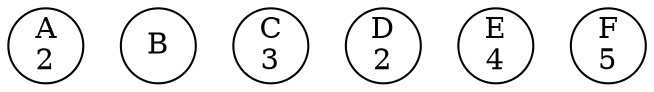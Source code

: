 digraph bank {
	 0 [label= "A\n2" , pos= "1,0!" , shape=circle, fixedsize=true, width=0.5 ]
	 1 [label= "B\n" , pos= "0,1!" , shape=circle, fixedsize=true, width=0.5 ]
	 2 [label= "C\n3" , pos= "1,2!" , shape=circle, fixedsize=true, width=0.5 ]
	 3 [label= "D\n2" , pos= "2,2!" , shape=circle, fixedsize=true, width=0.5 ]
	 4 [label= "E\n4" , pos= "3,1!" , shape=circle, fixedsize=true, width=0.5 ]
	 5 [label= "F\n5" , pos= "2,0!" , shape=circle, fixedsize=true, width=0.5 ]
}
